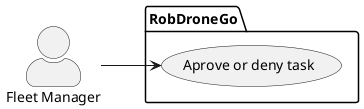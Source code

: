@startuml
left to right direction

skinparam actorStyle awesome

actor "Fleet Manager" as FM


package  RobDroneGo  {

  usecase "Aprove or deny task" as UC18

}

FM --> UC18

@enduml
